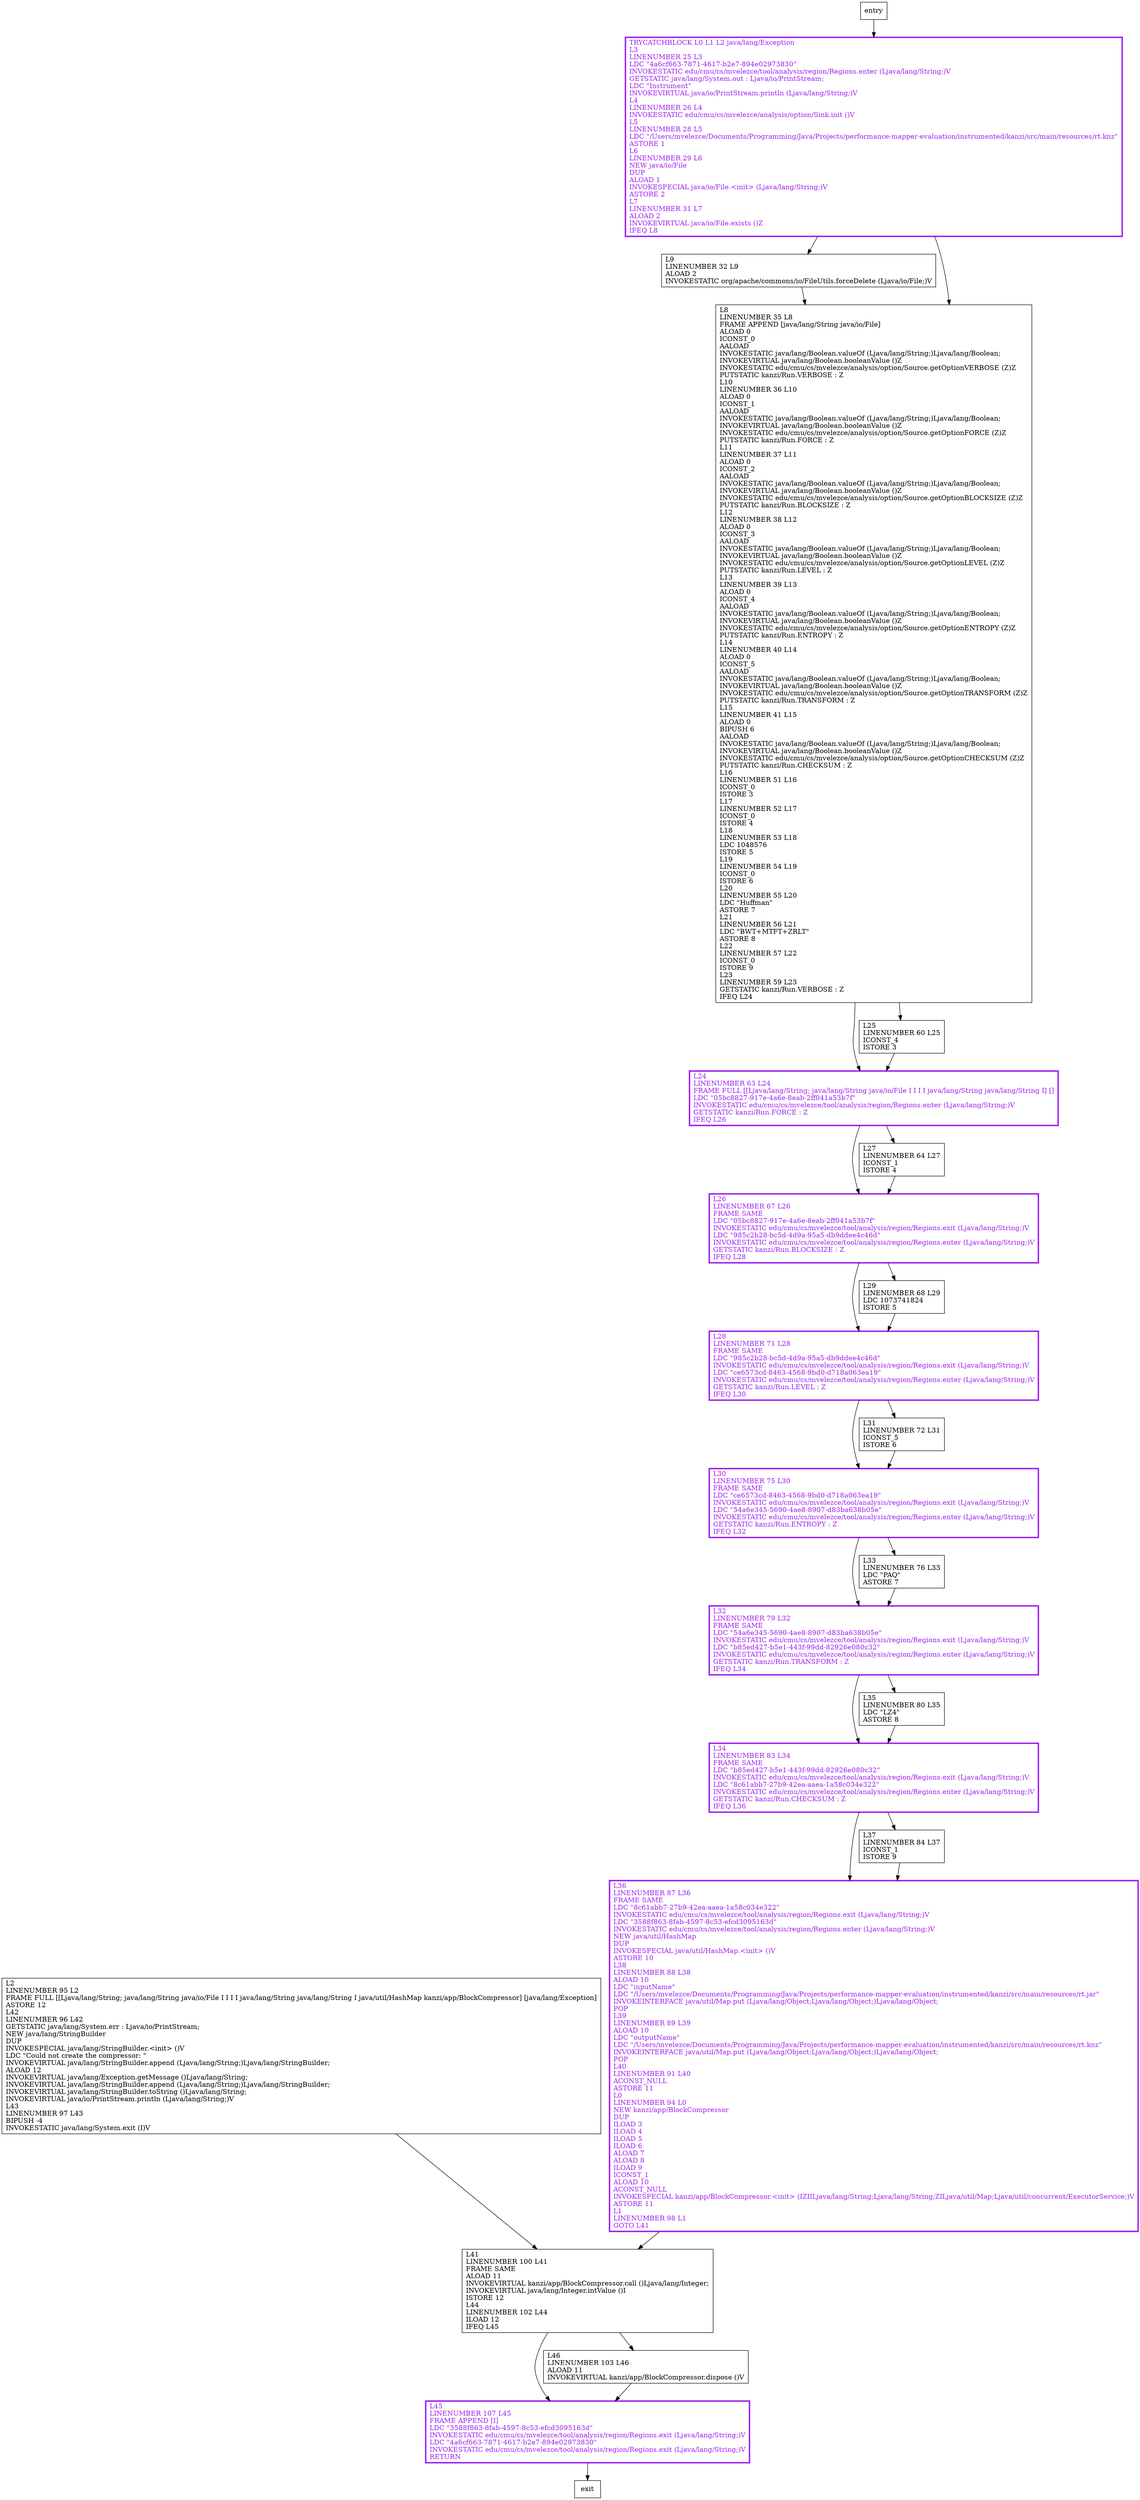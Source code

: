 digraph main {
node [shape=record];
851085326 [label="L9\lLINENUMBER 32 L9\lALOAD 2\lINVOKESTATIC org/apache/commons/io/FileUtils.forceDelete (Ljava/io/File;)V\l"];
1931979334 [label="L36\lLINENUMBER 87 L36\lFRAME SAME\lLDC \"8c61abb7-27b9-42ea-aaea-1a58c034e322\"\lINVOKESTATIC edu/cmu/cs/mvelezce/tool/analysis/region/Regions.exit (Ljava/lang/String;)V\lLDC \"3588f863-8fab-4597-8c53-efcd3095163d\"\lINVOKESTATIC edu/cmu/cs/mvelezce/tool/analysis/region/Regions.enter (Ljava/lang/String;)V\lNEW java/util/HashMap\lDUP\lINVOKESPECIAL java/util/HashMap.\<init\> ()V\lASTORE 10\lL38\lLINENUMBER 88 L38\lALOAD 10\lLDC \"inputName\"\lLDC \"/Users/mvelezce/Documents/Programming/Java/Projects/performance-mapper-evaluation/instrumented/kanzi/src/main/resources/rt.jar\"\lINVOKEINTERFACE java/util/Map.put (Ljava/lang/Object;Ljava/lang/Object;)Ljava/lang/Object;\lPOP\lL39\lLINENUMBER 89 L39\lALOAD 10\lLDC \"outputName\"\lLDC \"/Users/mvelezce/Documents/Programming/Java/Projects/performance-mapper-evaluation/instrumented/kanzi/src/main/resources/rt.knz\"\lINVOKEINTERFACE java/util/Map.put (Ljava/lang/Object;Ljava/lang/Object;)Ljava/lang/Object;\lPOP\lL40\lLINENUMBER 91 L40\lACONST_NULL\lASTORE 11\lL0\lLINENUMBER 94 L0\lNEW kanzi/app/BlockCompressor\lDUP\lILOAD 3\lILOAD 4\lILOAD 5\lILOAD 6\lALOAD 7\lALOAD 8\lILOAD 9\lICONST_1\lALOAD 10\lACONST_NULL\lINVOKESPECIAL kanzi/app/BlockCompressor.\<init\> (IZIILjava/lang/String;Ljava/lang/String;ZILjava/util/Map;Ljava/util/concurrent/ExecutorService;)V\lASTORE 11\lL1\lLINENUMBER 98 L1\lGOTO L41\l"];
905963263 [label="L28\lLINENUMBER 71 L28\lFRAME SAME\lLDC \"985c2b28-bc5d-4d9a-95a5-db9ddee4c46d\"\lINVOKESTATIC edu/cmu/cs/mvelezce/tool/analysis/region/Regions.exit (Ljava/lang/String;)V\lLDC \"ce6573cd-8463-4568-9bd0-d718a063ea19\"\lINVOKESTATIC edu/cmu/cs/mvelezce/tool/analysis/region/Regions.enter (Ljava/lang/String;)V\lGETSTATIC kanzi/Run.LEVEL : Z\lIFEQ L30\l"];
1515677703 [label="L45\lLINENUMBER 107 L45\lFRAME APPEND [I]\lLDC \"3588f863-8fab-4597-8c53-efcd3095163d\"\lINVOKESTATIC edu/cmu/cs/mvelezce/tool/analysis/region/Regions.exit (Ljava/lang/String;)V\lLDC \"4a6cf663-7871-4617-b2e7-894e02973830\"\lINVOKESTATIC edu/cmu/cs/mvelezce/tool/analysis/region/Regions.exit (Ljava/lang/String;)V\lRETURN\l"];
1176811795 [label="L46\lLINENUMBER 103 L46\lALOAD 11\lINVOKEVIRTUAL kanzi/app/BlockCompressor.dispose ()V\l"];
342656342 [label="L2\lLINENUMBER 95 L2\lFRAME FULL [[Ljava/lang/String; java/lang/String java/io/File I I I I java/lang/String java/lang/String I java/util/HashMap kanzi/app/BlockCompressor] [java/lang/Exception]\lASTORE 12\lL42\lLINENUMBER 96 L42\lGETSTATIC java/lang/System.err : Ljava/io/PrintStream;\lNEW java/lang/StringBuilder\lDUP\lINVOKESPECIAL java/lang/StringBuilder.\<init\> ()V\lLDC \"Could not create the compressor: \"\lINVOKEVIRTUAL java/lang/StringBuilder.append (Ljava/lang/String;)Ljava/lang/StringBuilder;\lALOAD 12\lINVOKEVIRTUAL java/lang/Exception.getMessage ()Ljava/lang/String;\lINVOKEVIRTUAL java/lang/StringBuilder.append (Ljava/lang/String;)Ljava/lang/StringBuilder;\lINVOKEVIRTUAL java/lang/StringBuilder.toString ()Ljava/lang/String;\lINVOKEVIRTUAL java/io/PrintStream.println (Ljava/lang/String;)V\lL43\lLINENUMBER 97 L43\lBIPUSH -4\lINVOKESTATIC java/lang/System.exit (I)V\l"];
790867157 [label="L34\lLINENUMBER 83 L34\lFRAME SAME\lLDC \"b85ed427-b5e1-443f-99dd-82926e080c32\"\lINVOKESTATIC edu/cmu/cs/mvelezce/tool/analysis/region/Regions.exit (Ljava/lang/String;)V\lLDC \"8c61abb7-27b9-42ea-aaea-1a58c034e322\"\lINVOKESTATIC edu/cmu/cs/mvelezce/tool/analysis/region/Regions.enter (Ljava/lang/String;)V\lGETSTATIC kanzi/Run.CHECKSUM : Z\lIFEQ L36\l"];
827832381 [label="L30\lLINENUMBER 75 L30\lFRAME SAME\lLDC \"ce6573cd-8463-4568-9bd0-d718a063ea19\"\lINVOKESTATIC edu/cmu/cs/mvelezce/tool/analysis/region/Regions.exit (Ljava/lang/String;)V\lLDC \"54a6e345-5690-4ae8-8907-d83ba638b05e\"\lINVOKESTATIC edu/cmu/cs/mvelezce/tool/analysis/region/Regions.enter (Ljava/lang/String;)V\lGETSTATIC kanzi/Run.ENTROPY : Z\lIFEQ L32\l"];
432881735 [label="L24\lLINENUMBER 63 L24\lFRAME FULL [[Ljava/lang/String; java/lang/String java/io/File I I I I java/lang/String java/lang/String I] []\lLDC \"05bc8827-917e-4a6e-8eab-2ff041a53b7f\"\lINVOKESTATIC edu/cmu/cs/mvelezce/tool/analysis/region/Regions.enter (Ljava/lang/String;)V\lGETSTATIC kanzi/Run.FORCE : Z\lIFEQ L26\l"];
551505909 [label="L26\lLINENUMBER 67 L26\lFRAME SAME\lLDC \"05bc8827-917e-4a6e-8eab-2ff041a53b7f\"\lINVOKESTATIC edu/cmu/cs/mvelezce/tool/analysis/region/Regions.exit (Ljava/lang/String;)V\lLDC \"985c2b28-bc5d-4d9a-95a5-db9ddee4c46d\"\lINVOKESTATIC edu/cmu/cs/mvelezce/tool/analysis/region/Regions.enter (Ljava/lang/String;)V\lGETSTATIC kanzi/Run.BLOCKSIZE : Z\lIFEQ L28\l"];
1104141044 [label="L8\lLINENUMBER 35 L8\lFRAME APPEND [java/lang/String java/io/File]\lALOAD 0\lICONST_0\lAALOAD\lINVOKESTATIC java/lang/Boolean.valueOf (Ljava/lang/String;)Ljava/lang/Boolean;\lINVOKEVIRTUAL java/lang/Boolean.booleanValue ()Z\lINVOKESTATIC edu/cmu/cs/mvelezce/analysis/option/Source.getOptionVERBOSE (Z)Z\lPUTSTATIC kanzi/Run.VERBOSE : Z\lL10\lLINENUMBER 36 L10\lALOAD 0\lICONST_1\lAALOAD\lINVOKESTATIC java/lang/Boolean.valueOf (Ljava/lang/String;)Ljava/lang/Boolean;\lINVOKEVIRTUAL java/lang/Boolean.booleanValue ()Z\lINVOKESTATIC edu/cmu/cs/mvelezce/analysis/option/Source.getOptionFORCE (Z)Z\lPUTSTATIC kanzi/Run.FORCE : Z\lL11\lLINENUMBER 37 L11\lALOAD 0\lICONST_2\lAALOAD\lINVOKESTATIC java/lang/Boolean.valueOf (Ljava/lang/String;)Ljava/lang/Boolean;\lINVOKEVIRTUAL java/lang/Boolean.booleanValue ()Z\lINVOKESTATIC edu/cmu/cs/mvelezce/analysis/option/Source.getOptionBLOCKSIZE (Z)Z\lPUTSTATIC kanzi/Run.BLOCKSIZE : Z\lL12\lLINENUMBER 38 L12\lALOAD 0\lICONST_3\lAALOAD\lINVOKESTATIC java/lang/Boolean.valueOf (Ljava/lang/String;)Ljava/lang/Boolean;\lINVOKEVIRTUAL java/lang/Boolean.booleanValue ()Z\lINVOKESTATIC edu/cmu/cs/mvelezce/analysis/option/Source.getOptionLEVEL (Z)Z\lPUTSTATIC kanzi/Run.LEVEL : Z\lL13\lLINENUMBER 39 L13\lALOAD 0\lICONST_4\lAALOAD\lINVOKESTATIC java/lang/Boolean.valueOf (Ljava/lang/String;)Ljava/lang/Boolean;\lINVOKEVIRTUAL java/lang/Boolean.booleanValue ()Z\lINVOKESTATIC edu/cmu/cs/mvelezce/analysis/option/Source.getOptionENTROPY (Z)Z\lPUTSTATIC kanzi/Run.ENTROPY : Z\lL14\lLINENUMBER 40 L14\lALOAD 0\lICONST_5\lAALOAD\lINVOKESTATIC java/lang/Boolean.valueOf (Ljava/lang/String;)Ljava/lang/Boolean;\lINVOKEVIRTUAL java/lang/Boolean.booleanValue ()Z\lINVOKESTATIC edu/cmu/cs/mvelezce/analysis/option/Source.getOptionTRANSFORM (Z)Z\lPUTSTATIC kanzi/Run.TRANSFORM : Z\lL15\lLINENUMBER 41 L15\lALOAD 0\lBIPUSH 6\lAALOAD\lINVOKESTATIC java/lang/Boolean.valueOf (Ljava/lang/String;)Ljava/lang/Boolean;\lINVOKEVIRTUAL java/lang/Boolean.booleanValue ()Z\lINVOKESTATIC edu/cmu/cs/mvelezce/analysis/option/Source.getOptionCHECKSUM (Z)Z\lPUTSTATIC kanzi/Run.CHECKSUM : Z\lL16\lLINENUMBER 51 L16\lICONST_0\lISTORE 3\lL17\lLINENUMBER 52 L17\lICONST_0\lISTORE 4\lL18\lLINENUMBER 53 L18\lLDC 1048576\lISTORE 5\lL19\lLINENUMBER 54 L19\lICONST_0\lISTORE 6\lL20\lLINENUMBER 55 L20\lLDC \"Huffman\"\lASTORE 7\lL21\lLINENUMBER 56 L21\lLDC \"BWT+MTFT+ZRLT\"\lASTORE 8\lL22\lLINENUMBER 57 L22\lICONST_0\lISTORE 9\lL23\lLINENUMBER 59 L23\lGETSTATIC kanzi/Run.VERBOSE : Z\lIFEQ L24\l"];
1798173258 [label="L29\lLINENUMBER 68 L29\lLDC 1073741824\lISTORE 5\l"];
356679220 [label="TRYCATCHBLOCK L0 L1 L2 java/lang/Exception\lL3\lLINENUMBER 25 L3\lLDC \"4a6cf663-7871-4617-b2e7-894e02973830\"\lINVOKESTATIC edu/cmu/cs/mvelezce/tool/analysis/region/Regions.enter (Ljava/lang/String;)V\lGETSTATIC java/lang/System.out : Ljava/io/PrintStream;\lLDC \"Instrument\"\lINVOKEVIRTUAL java/io/PrintStream.println (Ljava/lang/String;)V\lL4\lLINENUMBER 26 L4\lINVOKESTATIC edu/cmu/cs/mvelezce/analysis/option/Sink.init ()V\lL5\lLINENUMBER 28 L5\lLDC \"/Users/mvelezce/Documents/Programming/Java/Projects/performance-mapper-evaluation/instrumented/kanzi/src/main/resources/rt.knz\"\lASTORE 1\lL6\lLINENUMBER 29 L6\lNEW java/io/File\lDUP\lALOAD 1\lINVOKESPECIAL java/io/File.\<init\> (Ljava/lang/String;)V\lASTORE 2\lL7\lLINENUMBER 31 L7\lALOAD 2\lINVOKEVIRTUAL java/io/File.exists ()Z\lIFEQ L8\l"];
704098138 [label="L41\lLINENUMBER 100 L41\lFRAME SAME\lALOAD 11\lINVOKEVIRTUAL kanzi/app/BlockCompressor.call ()Ljava/lang/Integer;\lINVOKEVIRTUAL java/lang/Integer.intValue ()I\lISTORE 12\lL44\lLINENUMBER 102 L44\lILOAD 12\lIFEQ L45\l"];
1187203352 [label="L27\lLINENUMBER 64 L27\lICONST_1\lISTORE 4\l"];
654473159 [label="L32\lLINENUMBER 79 L32\lFRAME SAME\lLDC \"54a6e345-5690-4ae8-8907-d83ba638b05e\"\lINVOKESTATIC edu/cmu/cs/mvelezce/tool/analysis/region/Regions.exit (Ljava/lang/String;)V\lLDC \"b85ed427-b5e1-443f-99dd-82926e080c32\"\lINVOKESTATIC edu/cmu/cs/mvelezce/tool/analysis/region/Regions.enter (Ljava/lang/String;)V\lGETSTATIC kanzi/Run.TRANSFORM : Z\lIFEQ L34\l"];
527974036 [label="L25\lLINENUMBER 60 L25\lICONST_4\lISTORE 3\l"];
599359183 [label="L33\lLINENUMBER 76 L33\lLDC \"PAQ\"\lASTORE 7\l"];
1828760710 [label="L31\lLINENUMBER 72 L31\lICONST_5\lISTORE 6\l"];
1194279211 [label="L35\lLINENUMBER 80 L35\lLDC \"LZ4\"\lASTORE 8\l"];
453045739 [label="L37\lLINENUMBER 84 L37\lICONST_1\lISTORE 9\l"];
entry;
exit;
851085326 -> 1104141044;
1931979334 -> 704098138;
905963263 -> 1828760710;
905963263 -> 827832381;
1515677703 -> exit;
1176811795 -> 1515677703;
342656342 -> 704098138;
790867157 -> 1931979334;
790867157 -> 453045739;
827832381 -> 654473159;
827832381 -> 599359183;
432881735 -> 551505909;
432881735 -> 1187203352;
entry -> 356679220;
551505909 -> 905963263;
551505909 -> 1798173258;
1104141044 -> 527974036;
1104141044 -> 432881735;
1798173258 -> 905963263;
356679220 -> 851085326;
356679220 -> 1104141044;
704098138 -> 1515677703;
704098138 -> 1176811795;
1187203352 -> 551505909;
654473159 -> 1194279211;
654473159 -> 790867157;
527974036 -> 432881735;
599359183 -> 654473159;
1828760710 -> 827832381;
1194279211 -> 790867157;
453045739 -> 1931979334;
1931979334[fontcolor="purple", penwidth=3, color="purple"];
551505909[fontcolor="purple", penwidth=3, color="purple"];
905963263[fontcolor="purple", penwidth=3, color="purple"];
356679220[fontcolor="purple", penwidth=3, color="purple"];
654473159[fontcolor="purple", penwidth=3, color="purple"];
1515677703[fontcolor="purple", penwidth=3, color="purple"];
790867157[fontcolor="purple", penwidth=3, color="purple"];
827832381[fontcolor="purple", penwidth=3, color="purple"];
432881735[fontcolor="purple", penwidth=3, color="purple"];
}
